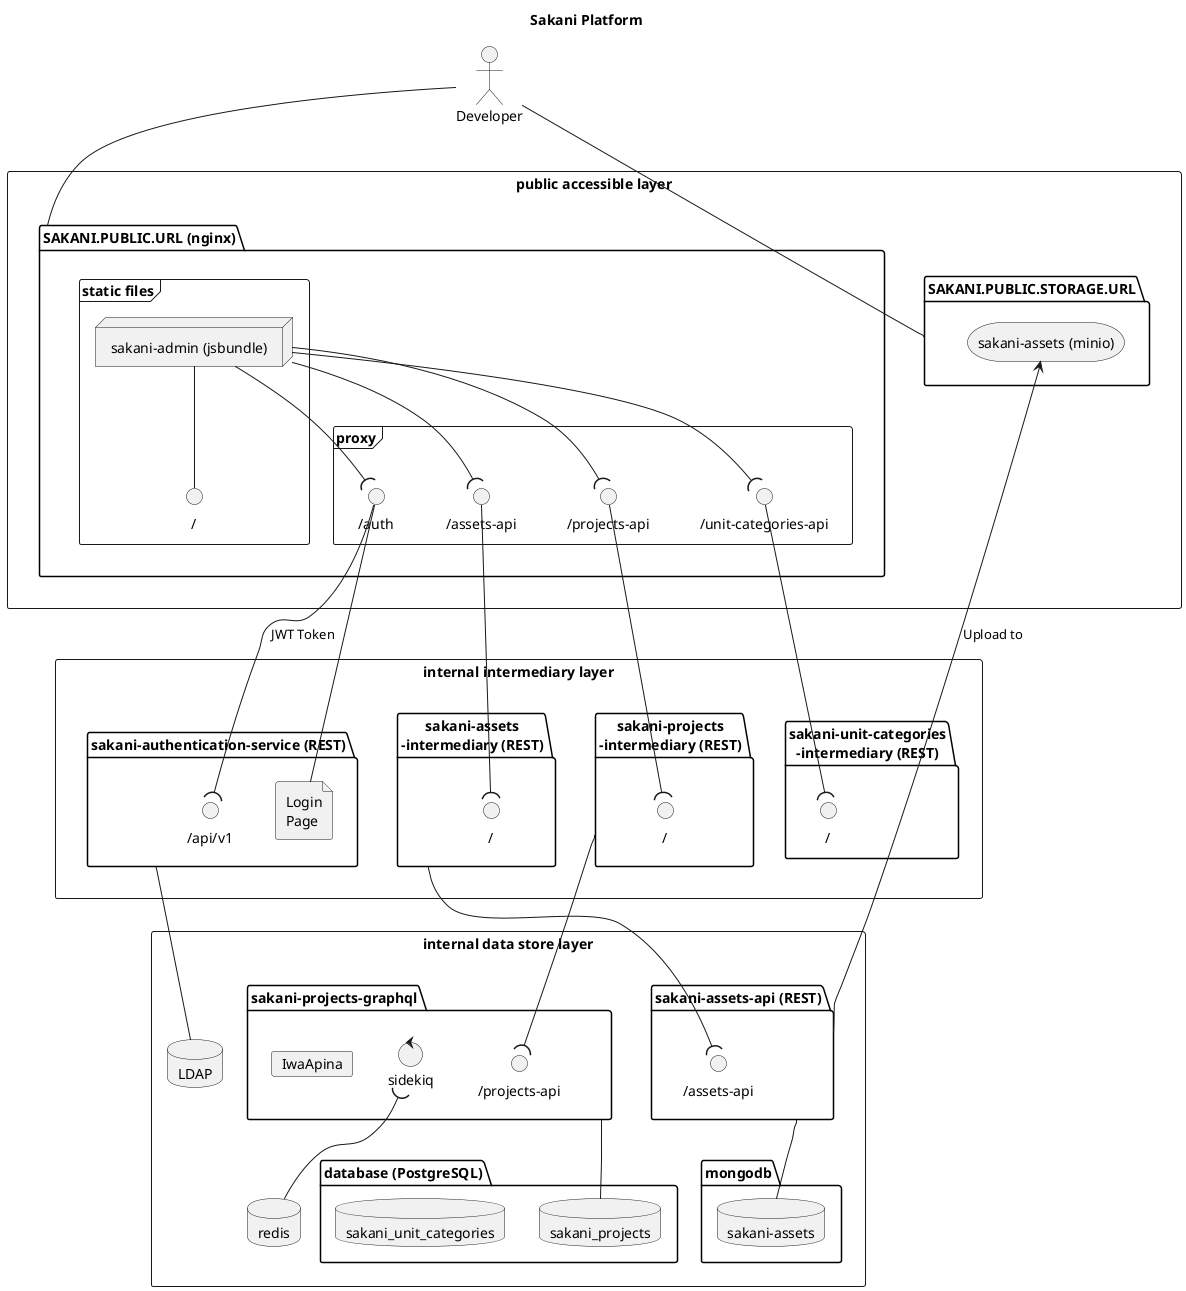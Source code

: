 The diagram can be generated using PlantUML.

@startuml

title Sakani Platform

actor :Developer: as Developer

rectangle "public accessible layer" {

  folder "SAKANI.PUBLIC.URL (nginx)" as WebUI {
    frame "static files" {
      interface "/" as WebUIRootUrl
      node "sakani-admin (jsbundle)" as SakaniAdmin
      SakaniAdmin -- WebUIRootUrl
    }
    frame "proxy" as WebUIApi {
      interface "/auth" as WebUIAuthUrl
      interface "/assets-api" as WebUIAssetsUrl
      interface "/projects-api" as WebUIProjectsUrl
      interface "/unit-categories-api" as WebUIUnitCatsUrl
    }
  }

  folder "SAKANI.PUBLIC.STORAGE.URL" as AssetsPublic {
    storage "sakani-assets (minio)" as Minio
  }
}


rectangle "internal intermediary layer" as MiddleLayer {

  folder "sakani-authentication-service (REST)" as Auth {
    interface "/api/v1" as AuthAPI
    file "Login\nPage" as AuthLoginPage
  }

  folder "sakani-assets\n-intermediary (REST)" as AssetsInt {
    interface "/" as AssetsIntAPI
  }

  folder "sakani-projects\n-intermediary (REST)" as ProjectsInt {
    interface "/" as ProjectsIntAPI
  }

  folder "sakani-unit-categories\n-intermediary (REST)" as UnitCatsInt {
    interface "/" as UnitCatsIntAPI
  }

}

rectangle "internal data store layer" as DataLayer {

  folder "sakani-assets-api (REST)" as AssetsCore {
    interface "/assets-api" as AssetsCoreAPI
  }

  folder "sakani-projects-graphql" as ProjectsCore {
    interface "/projects-api" as ProjectsCoreAPI
    control "sidekiq" as ProjectsSidekiq
    card IwaApina
  }

  database "LDAP" as LDAP

  folder "database (PostgreSQL)" as Database {
    database "sakani_projects" as ProjectsDB
    database "sakani_unit_categories" as UnitsDB
  }

  database redis as Redis

  folder mongodb as MongoDB {
    database "sakani-assets" as AssetsDB
  }
}

Developer -- WebUI
Developer -- AssetsPublic

Auth -- LDAP

SakaniAdmin --( WebUIAuthUrl
SakaniAdmin --( WebUIAssetsUrl
SakaniAdmin --( WebUIProjectsUrl
SakaniAdmin --( WebUIUnitCatsUrl

WebUIAuthUrl --( AuthAPI : JWT Token
WebUIAuthUrl -- AuthLoginPage

WebUIAssetsUrl --( AssetsIntAPI
WebUIProjectsUrl --( ProjectsIntAPI
WebUIUnitCatsUrl --( UnitCatsIntAPI

AssetsInt --( AssetsCoreAPI
ProjectsInt --( ProjectsCoreAPI

AssetsCore -- AssetsDB
AssetsCore --> Minio : Upload to

ProjectsCore -- ProjectsDB

ProjectsSidekiq )-- Redis

@enduml

